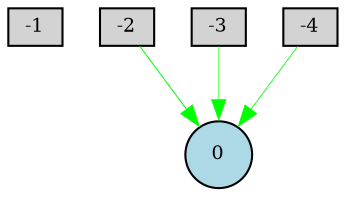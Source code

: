 digraph {
	node [fontsize=9 height=0.2 shape=circle width=0.2]
	-1 [fillcolor=lightgray shape=box style=filled]
	-2 [fillcolor=lightgray shape=box style=filled]
	-3 [fillcolor=lightgray shape=box style=filled]
	-4 [fillcolor=lightgray shape=box style=filled]
	0 [fillcolor=lightblue style=filled]
	-2 -> 0 [color=green penwidth=0.4823868859786583 style=solid]
	-3 -> 0 [color=green penwidth=0.2923329680613477 style=solid]
	-4 -> 0 [color=green penwidth=0.3992250019527863 style=solid]
}
